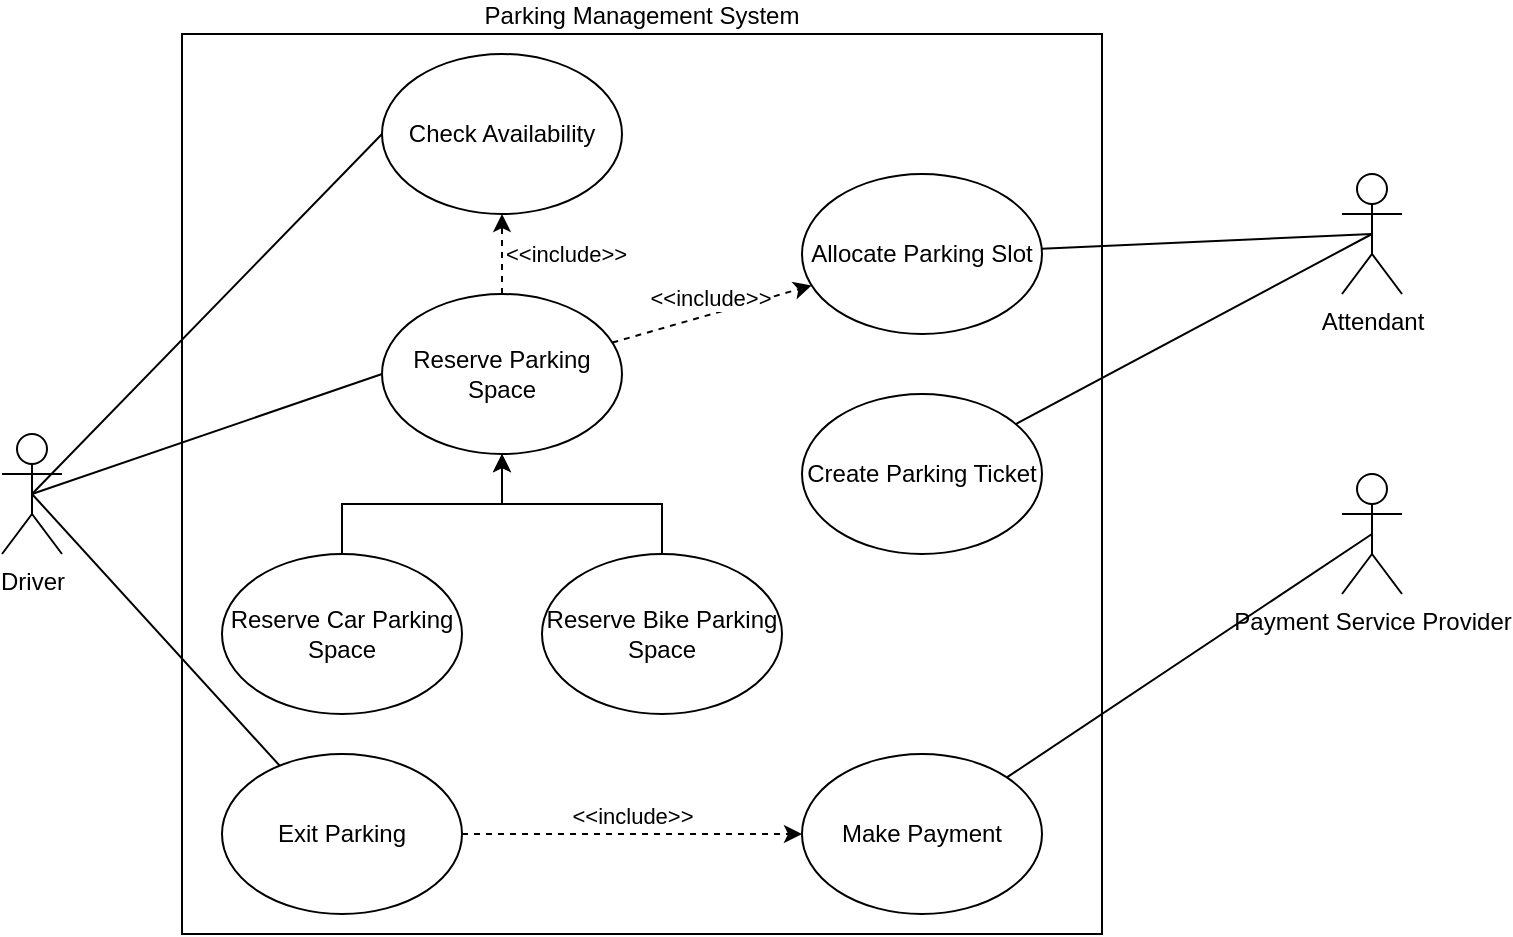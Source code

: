 <mxfile version="24.8.0">
  <diagram name="Page-1" id="7z0a14AjMEHdbgbK9BeI">
    <mxGraphModel dx="1221" dy="652" grid="1" gridSize="10" guides="1" tooltips="1" connect="1" arrows="1" fold="1" page="1" pageScale="1" pageWidth="850" pageHeight="1100" math="0" shadow="0">
      <root>
        <mxCell id="0" />
        <mxCell id="1" parent="0" />
        <mxCell id="yRQAhyuQOuWcgN8ul9Md-11" style="rounded=0;orthogonalLoop=1;jettySize=auto;html=1;exitX=0.5;exitY=0.5;exitDx=0;exitDy=0;exitPerimeter=0;entryX=0;entryY=0.5;entryDx=0;entryDy=0;endArrow=none;endFill=0;" parent="1" source="yRQAhyuQOuWcgN8ul9Md-1" target="yRQAhyuQOuWcgN8ul9Md-3" edge="1">
          <mxGeometry relative="1" as="geometry" />
        </mxCell>
        <mxCell id="yRQAhyuQOuWcgN8ul9Md-12" style="rounded=0;orthogonalLoop=1;jettySize=auto;html=1;exitX=0.5;exitY=0.5;exitDx=0;exitDy=0;exitPerimeter=0;entryX=0;entryY=0.5;entryDx=0;entryDy=0;endArrow=none;endFill=0;" parent="1" source="yRQAhyuQOuWcgN8ul9Md-1" target="yRQAhyuQOuWcgN8ul9Md-4" edge="1">
          <mxGeometry relative="1" as="geometry" />
        </mxCell>
        <mxCell id="yRQAhyuQOuWcgN8ul9Md-28" style="rounded=0;orthogonalLoop=1;jettySize=auto;html=1;exitX=0.5;exitY=0.5;exitDx=0;exitDy=0;exitPerimeter=0;endArrow=none;endFill=0;" parent="1" source="yRQAhyuQOuWcgN8ul9Md-1" target="yRQAhyuQOuWcgN8ul9Md-27" edge="1">
          <mxGeometry relative="1" as="geometry" />
        </mxCell>
        <mxCell id="yRQAhyuQOuWcgN8ul9Md-1" value="Driver" style="shape=umlActor;verticalLabelPosition=bottom;verticalAlign=top;html=1;outlineConnect=0;portConstraintRotation=0;connectable=1;snapToPoint=0;" parent="1" vertex="1">
          <mxGeometry x="90" y="290" width="30" height="60" as="geometry" />
        </mxCell>
        <mxCell id="yRQAhyuQOuWcgN8ul9Md-3" value="Check Availability" style="ellipse;whiteSpace=wrap;html=1;" parent="1" vertex="1">
          <mxGeometry x="280" y="100" width="120" height="80" as="geometry" />
        </mxCell>
        <mxCell id="yRQAhyuQOuWcgN8ul9Md-9" value="" style="rounded=0;orthogonalLoop=1;jettySize=auto;html=1;dashed=1;labelPosition=center;verticalLabelPosition=middle;align=center;verticalAlign=middle;" parent="1" source="yRQAhyuQOuWcgN8ul9Md-4" target="yRQAhyuQOuWcgN8ul9Md-3" edge="1">
          <mxGeometry relative="1" as="geometry" />
        </mxCell>
        <mxCell id="yRQAhyuQOuWcgN8ul9Md-10" value="&amp;lt;&amp;lt;include&amp;gt;&amp;gt;" style="edgeLabel;html=1;align=left;verticalAlign=middle;resizable=0;points=[];labelPosition=right;verticalLabelPosition=middle;" parent="yRQAhyuQOuWcgN8ul9Md-9" vertex="1" connectable="0">
          <mxGeometry x="0.123" relative="1" as="geometry">
            <mxPoint y="2" as="offset" />
          </mxGeometry>
        </mxCell>
        <mxCell id="yRQAhyuQOuWcgN8ul9Md-14" value="" style="rounded=0;orthogonalLoop=1;jettySize=auto;html=1;dashed=1;" parent="1" source="yRQAhyuQOuWcgN8ul9Md-4" target="yRQAhyuQOuWcgN8ul9Md-13" edge="1">
          <mxGeometry relative="1" as="geometry" />
        </mxCell>
        <mxCell id="yRQAhyuQOuWcgN8ul9Md-15" value="&amp;lt;&amp;lt;include&amp;gt;&amp;gt;" style="edgeLabel;html=1;align=center;verticalAlign=bottom;resizable=0;points=[];labelPosition=center;verticalLabelPosition=top;" parent="yRQAhyuQOuWcgN8ul9Md-14" vertex="1" connectable="0">
          <mxGeometry x="-0.029" relative="1" as="geometry">
            <mxPoint as="offset" />
          </mxGeometry>
        </mxCell>
        <mxCell id="yRQAhyuQOuWcgN8ul9Md-4" value="Reserve Parking Space" style="ellipse;whiteSpace=wrap;html=1;" parent="1" vertex="1">
          <mxGeometry x="280" y="220" width="120" height="80" as="geometry" />
        </mxCell>
        <mxCell id="yRQAhyuQOuWcgN8ul9Md-8" value="" style="edgeStyle=orthogonalEdgeStyle;rounded=0;orthogonalLoop=1;jettySize=auto;html=1;" parent="1" source="yRQAhyuQOuWcgN8ul9Md-5" target="yRQAhyuQOuWcgN8ul9Md-4" edge="1">
          <mxGeometry relative="1" as="geometry" />
        </mxCell>
        <mxCell id="yRQAhyuQOuWcgN8ul9Md-5" value="Reserve Car Parking Space" style="ellipse;whiteSpace=wrap;html=1;" parent="1" vertex="1">
          <mxGeometry x="200" y="350" width="120" height="80" as="geometry" />
        </mxCell>
        <mxCell id="yRQAhyuQOuWcgN8ul9Md-7" value="" style="edgeStyle=orthogonalEdgeStyle;rounded=0;orthogonalLoop=1;jettySize=auto;html=1;" parent="1" source="yRQAhyuQOuWcgN8ul9Md-6" target="yRQAhyuQOuWcgN8ul9Md-4" edge="1">
          <mxGeometry relative="1" as="geometry" />
        </mxCell>
        <mxCell id="yRQAhyuQOuWcgN8ul9Md-6" value="Reserve Bike Parking Space" style="ellipse;whiteSpace=wrap;html=1;" parent="1" vertex="1">
          <mxGeometry x="360" y="350" width="120" height="80" as="geometry" />
        </mxCell>
        <mxCell id="yRQAhyuQOuWcgN8ul9Md-13" value="Allocate Parking Slot" style="ellipse;whiteSpace=wrap;html=1;" parent="1" vertex="1">
          <mxGeometry x="490" y="160" width="120" height="80" as="geometry" />
        </mxCell>
        <mxCell id="yRQAhyuQOuWcgN8ul9Md-18" style="rounded=0;orthogonalLoop=1;jettySize=auto;html=1;exitX=0.5;exitY=0.5;exitDx=0;exitDy=0;exitPerimeter=0;endArrow=none;endFill=0;" parent="1" source="yRQAhyuQOuWcgN8ul9Md-16" target="yRQAhyuQOuWcgN8ul9Md-13" edge="1">
          <mxGeometry relative="1" as="geometry" />
        </mxCell>
        <mxCell id="yRQAhyuQOuWcgN8ul9Md-32" style="rounded=0;orthogonalLoop=1;jettySize=auto;html=1;exitX=0.5;exitY=0.5;exitDx=0;exitDy=0;exitPerimeter=0;endArrow=none;endFill=0;" parent="1" source="yRQAhyuQOuWcgN8ul9Md-16" target="yRQAhyuQOuWcgN8ul9Md-31" edge="1">
          <mxGeometry relative="1" as="geometry" />
        </mxCell>
        <mxCell id="yRQAhyuQOuWcgN8ul9Md-16" value="Attendant" style="shape=umlActor;verticalLabelPosition=bottom;verticalAlign=top;html=1;outlineConnect=0;portConstraintRotation=0;connectable=1;snapToPoint=0;" parent="1" vertex="1">
          <mxGeometry x="760" y="160" width="30" height="60" as="geometry" />
        </mxCell>
        <mxCell id="yRQAhyuQOuWcgN8ul9Md-20" value="Make Payment" style="ellipse;whiteSpace=wrap;html=1;" parent="1" vertex="1">
          <mxGeometry x="490" y="450" width="120" height="80" as="geometry" />
        </mxCell>
        <mxCell id="yRQAhyuQOuWcgN8ul9Md-26" style="rounded=0;orthogonalLoop=1;jettySize=auto;html=1;exitX=0.5;exitY=0.5;exitDx=0;exitDy=0;exitPerimeter=0;endArrow=none;endFill=0;" parent="1" source="yRQAhyuQOuWcgN8ul9Md-24" target="yRQAhyuQOuWcgN8ul9Md-20" edge="1">
          <mxGeometry relative="1" as="geometry" />
        </mxCell>
        <mxCell id="yRQAhyuQOuWcgN8ul9Md-24" value="Payment Service Provider" style="shape=umlActor;verticalLabelPosition=bottom;verticalAlign=top;html=1;outlineConnect=0;portConstraintRotation=0;connectable=1;snapToPoint=0;" parent="1" vertex="1">
          <mxGeometry x="760" y="310" width="30" height="60" as="geometry" />
        </mxCell>
        <mxCell id="yRQAhyuQOuWcgN8ul9Md-29" style="edgeStyle=orthogonalEdgeStyle;rounded=0;orthogonalLoop=1;jettySize=auto;html=1;dashed=1;" parent="1" source="yRQAhyuQOuWcgN8ul9Md-27" target="yRQAhyuQOuWcgN8ul9Md-20" edge="1">
          <mxGeometry relative="1" as="geometry" />
        </mxCell>
        <mxCell id="yRQAhyuQOuWcgN8ul9Md-30" value="&amp;lt;&amp;lt;include&amp;gt;&amp;gt;" style="edgeLabel;html=1;align=center;verticalAlign=bottom;resizable=0;points=[];labelPosition=center;verticalLabelPosition=top;" parent="yRQAhyuQOuWcgN8ul9Md-29" vertex="1" connectable="0">
          <mxGeometry x="-0.005" y="1" relative="1" as="geometry">
            <mxPoint as="offset" />
          </mxGeometry>
        </mxCell>
        <mxCell id="yRQAhyuQOuWcgN8ul9Md-27" value="Exit Parking" style="ellipse;whiteSpace=wrap;html=1;" parent="1" vertex="1">
          <mxGeometry x="200" y="450" width="120" height="80" as="geometry" />
        </mxCell>
        <mxCell id="yRQAhyuQOuWcgN8ul9Md-31" value="Create Parking Ticket" style="ellipse;whiteSpace=wrap;html=1;" parent="1" vertex="1">
          <mxGeometry x="490" y="270" width="120" height="80" as="geometry" />
        </mxCell>
        <mxCell id="yRQAhyuQOuWcgN8ul9Md-33" value="Parking Management System" style="rounded=0;whiteSpace=wrap;html=1;fillColor=none;labelPosition=center;verticalLabelPosition=top;align=center;verticalAlign=bottom;" parent="1" vertex="1">
          <mxGeometry x="180" y="90" width="460" height="450" as="geometry" />
        </mxCell>
      </root>
    </mxGraphModel>
  </diagram>
</mxfile>
